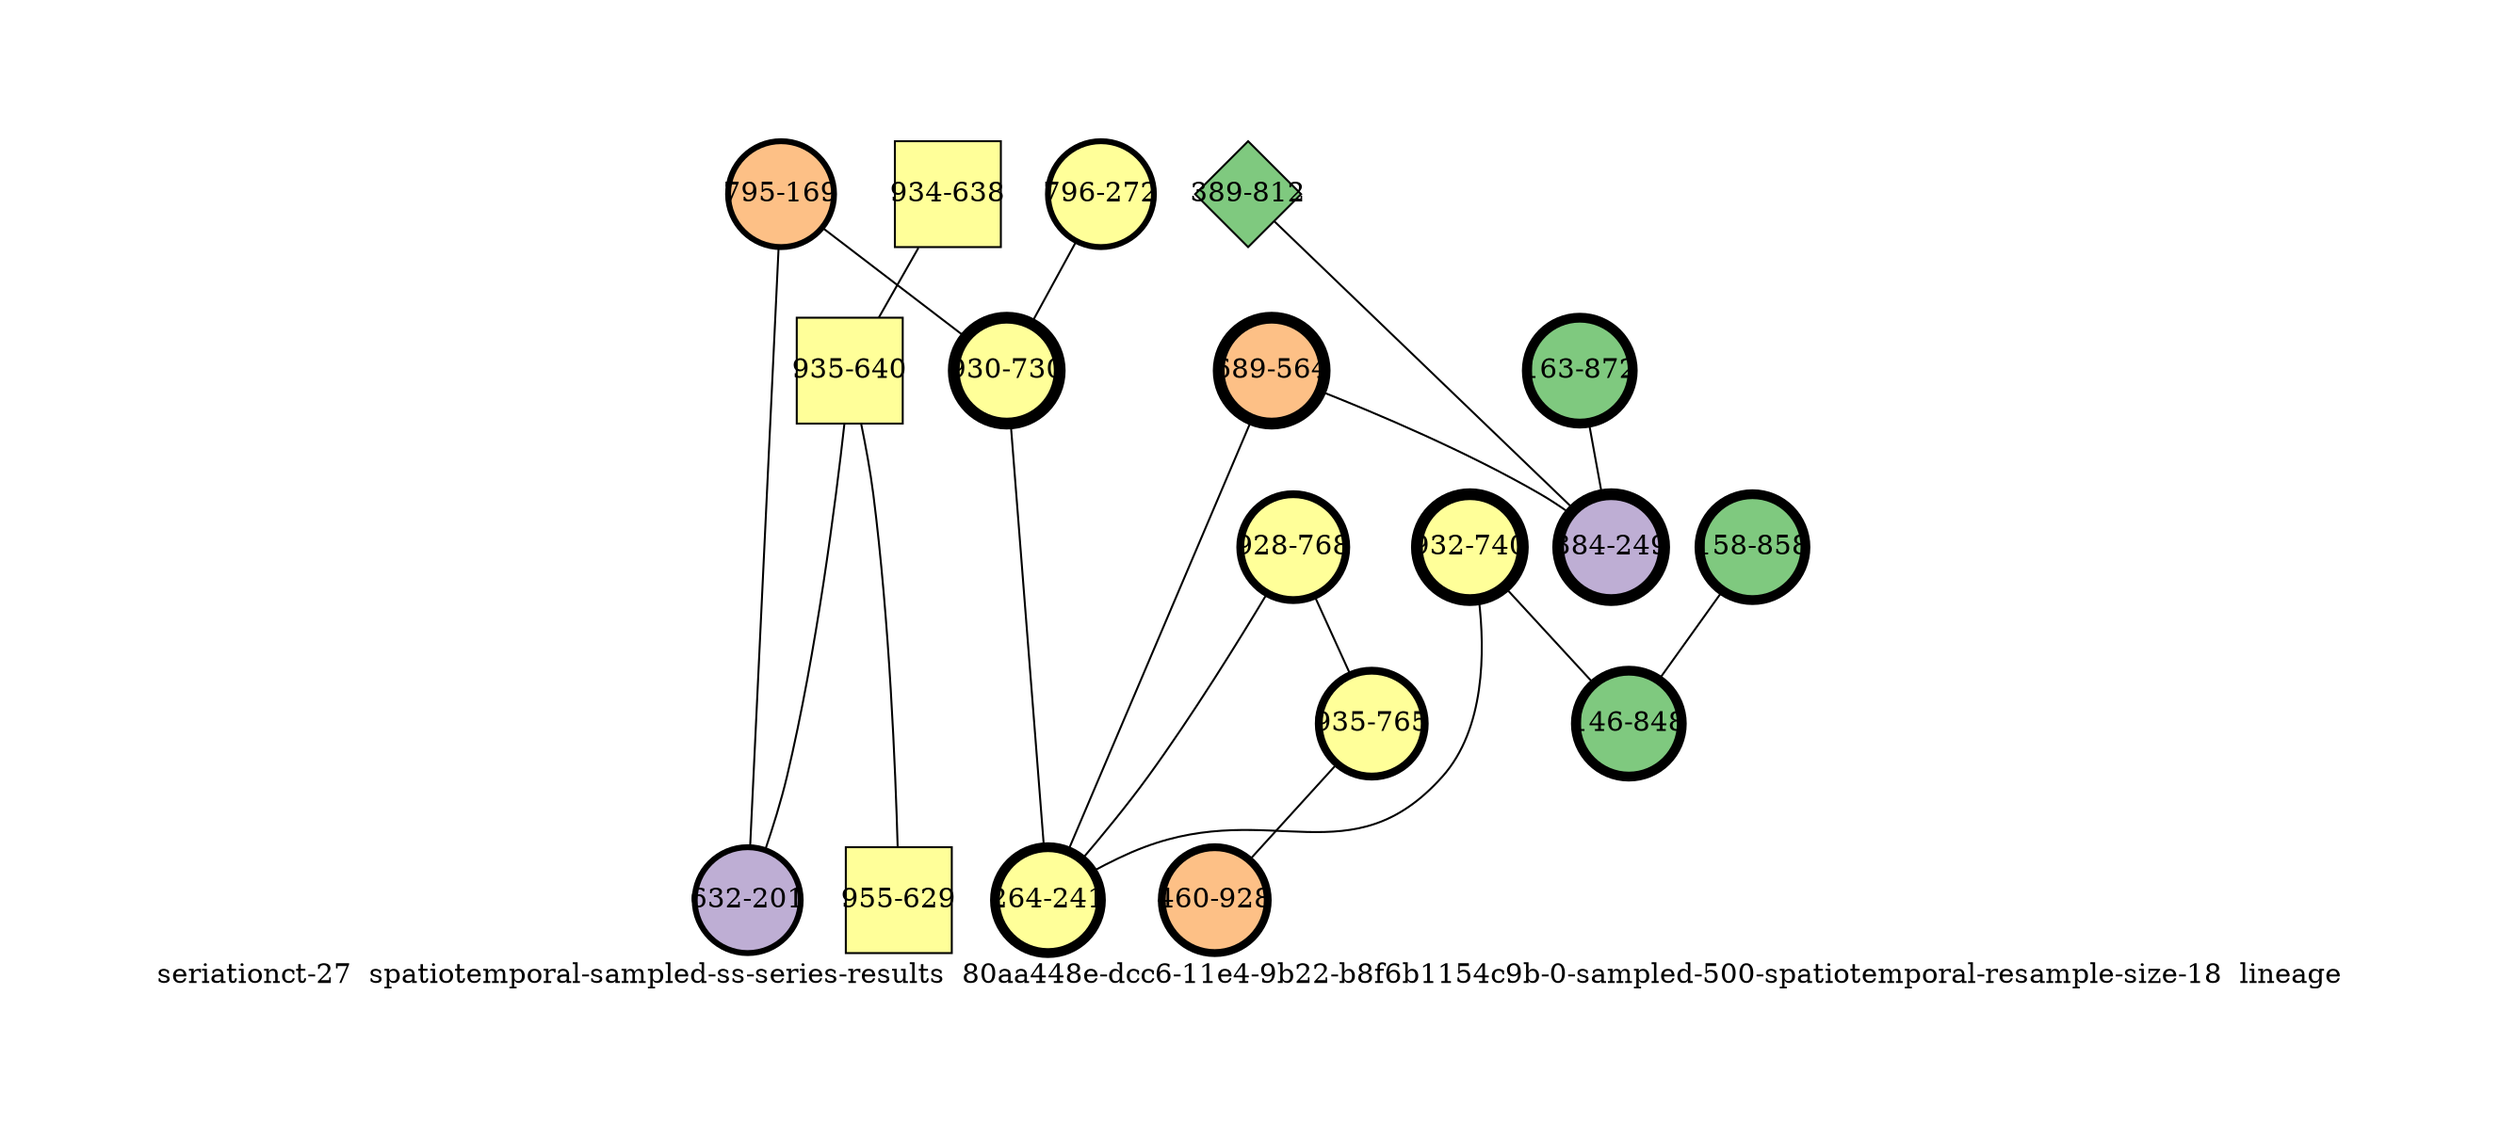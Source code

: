strict graph "seriationct-27  spatiotemporal-sampled-ss-series-results  80aa448e-dcc6-11e4-9b22-b8f6b1154c9b-0-sampled-500-spatiotemporal-resample-size-18  lineage" {
labelloc=b;
ratio=auto;
pad="1.0";
label="seriationct-27  spatiotemporal-sampled-ss-series-results  80aa448e-dcc6-11e4-9b22-b8f6b1154c9b-0-sampled-500-spatiotemporal-resample-size-18  lineage";
node [width="0.75", style=filled, fixedsize=true, height="0.75", shape=circle, label=""];
0 [xCoordinate="169.0", appears_in_slice=3, yCoordinate="795.0", colorscheme=accent6, lineage_id=0, short_label="795-169", label="795-169", shape=circle, cluster_id=2, fillcolor=3, size="500.0", id=0, penwidth="3.0"];
1 [xCoordinate="564.0", appears_in_slice=6, yCoordinate="689.0", colorscheme=accent6, lineage_id=0, short_label="689-564", label="689-564", shape=circle, cluster_id=2, fillcolor=3, size="500.0", id=1, penwidth="6.0"];
2 [xCoordinate="858.0", appears_in_slice=5, yCoordinate="158.0", colorscheme=accent6, lineage_id=0, short_label="158-858", label="158-858", shape=circle, cluster_id=0, fillcolor=1, size="500.0", id=2, penwidth="5.0"];
3 [xCoordinate="812.0", appears_in_slice=1, yCoordinate="389.0", colorscheme=accent6, lineage_id=2, short_label="389-812", label="389-812", shape=diamond, cluster_id=0, fillcolor=1, size="500.0", id=3, penwidth="1.0"];
4 [xCoordinate="872.0", appears_in_slice=5, yCoordinate="163.0", colorscheme=accent6, lineage_id=0, short_label="163-872", label="163-872", shape=circle, cluster_id=0, fillcolor=1, size="500.0", id=16, penwidth="5.0"];
5 [xCoordinate="740.0", appears_in_slice=6, yCoordinate="932.0", colorscheme=accent6, lineage_id=0, short_label="932-740", label="932-740", shape=circle, cluster_id=3, fillcolor=4, size="500.0", id=4, penwidth="6.0"];
6 [xCoordinate="768.0", appears_in_slice=4, yCoordinate="928.0", colorscheme=accent6, lineage_id=0, short_label="928-768", label="928-768", shape=circle, cluster_id=3, fillcolor=4, size="500.0", id=6, penwidth="4.0"];
7 [xCoordinate="638.0", appears_in_slice=1, yCoordinate="934.0", colorscheme=accent6, lineage_id=1, short_label="934-638", label="934-638", shape=square, cluster_id=3, fillcolor=4, size="500.0", id=7, penwidth="1.0"];
8 [xCoordinate="765.0", appears_in_slice=4, yCoordinate="935.0", colorscheme=accent6, lineage_id=0, short_label="935-765", label="935-765", shape=circle, cluster_id=3, fillcolor=4, size="500.0", id=5, penwidth="4.0"];
9 [xCoordinate="640.0", appears_in_slice=1, yCoordinate="935.0", colorscheme=accent6, lineage_id=1, short_label="935-640", label="935-640", shape=square, cluster_id=3, fillcolor=4, size="500.0", id=8, penwidth="1.0"];
10 [xCoordinate="848.0", appears_in_slice=5, yCoordinate="146.0", colorscheme=accent6, lineage_id=0, short_label="146-848", label="146-848", shape=circle, cluster_id=0, fillcolor=1, size="500.0", id=9, penwidth="5.0"];
11 [xCoordinate="928.0", appears_in_slice=4, yCoordinate="460.0", colorscheme=accent6, lineage_id=0, short_label="460-928", label="460-928", shape=circle, cluster_id=2, fillcolor=3, size="500.0", id=10, penwidth="4.0"];
12 [xCoordinate="201.0", appears_in_slice=3, yCoordinate="632.0", colorscheme=accent6, lineage_id=0, short_label="632-201", label="632-201", shape=circle, cluster_id=1, fillcolor=2, size="500.0", id=11, penwidth="3.0"];
13 [xCoordinate="272.0", appears_in_slice=3, yCoordinate="796.0", colorscheme=accent6, lineage_id=0, short_label="796-272", label="796-272", shape=circle, cluster_id=3, fillcolor=4, size="500.0", id=12, penwidth="3.0"];
14 [xCoordinate="249.0", appears_in_slice=6, yCoordinate="384.0", colorscheme=accent6, lineage_id=0, short_label="384-249", label="384-249", shape=circle, cluster_id=1, fillcolor=2, size="500.0", id=13, penwidth="6.0"];
15 [xCoordinate="730.0", appears_in_slice=6, yCoordinate="930.0", colorscheme=accent6, lineage_id=0, short_label="930-730", label="930-730", shape=circle, cluster_id=3, fillcolor=4, size="500.0", id=14, penwidth="6.0"];
16 [xCoordinate="241.0", appears_in_slice=5, yCoordinate="264.0", colorscheme=accent6, lineage_id=0, short_label="264-241", label="264-241", shape=circle, cluster_id=3, fillcolor=4, size="500.0", id=15, penwidth="5.0"];
17 [xCoordinate="629.0", appears_in_slice=1, yCoordinate="955.0", colorscheme=accent6, lineage_id=1, short_label="955-629", label="955-629", shape=square, cluster_id=3, fillcolor=4, size="500.0", id=17, penwidth="1.0"];
0 -- 12  [inverseweight="2.70995744208", weight="0.369009484973"];
0 -- 15  [inverseweight="2.15193638736", weight="0.464697751232"];
1 -- 16  [inverseweight="3.06569669742", weight="0.326190128606"];
1 -- 14  [inverseweight="17.3135840266", weight="0.0577581163128"];
2 -- 10  [inverseweight="33.1133089266", weight="0.0301993377411"];
3 -- 14  [inverseweight="1.35515787072", weight="0.737921405029"];
4 -- 14  [inverseweight="2.20510517125", weight="0.453493109099"];
5 -- 16  [inverseweight="2.93751955293", weight="0.34042326595"];
5 -- 10  [inverseweight="7.03179938079", weight="0.142211110677"];
6 -- 8  [inverseweight="20.5846742398", weight="0.048579831206"];
6 -- 16  [inverseweight="3.83911812379", weight="0.260476486463"];
7 -- 9  [inverseweight="43.1934212791", weight="0.0231516738056"];
8 -- 11  [inverseweight="1.4766039832", weight="0.677229650857"];
9 -- 17  [inverseweight="41.6666666667", weight="0.024"];
9 -- 12  [inverseweight="1.62853490726", weight="0.614048857991"];
13 -- 15  [inverseweight="3.14795556307", weight="0.31766649178"];
15 -- 16  [inverseweight="2.60120474083", weight="0.384437251057"];
}
